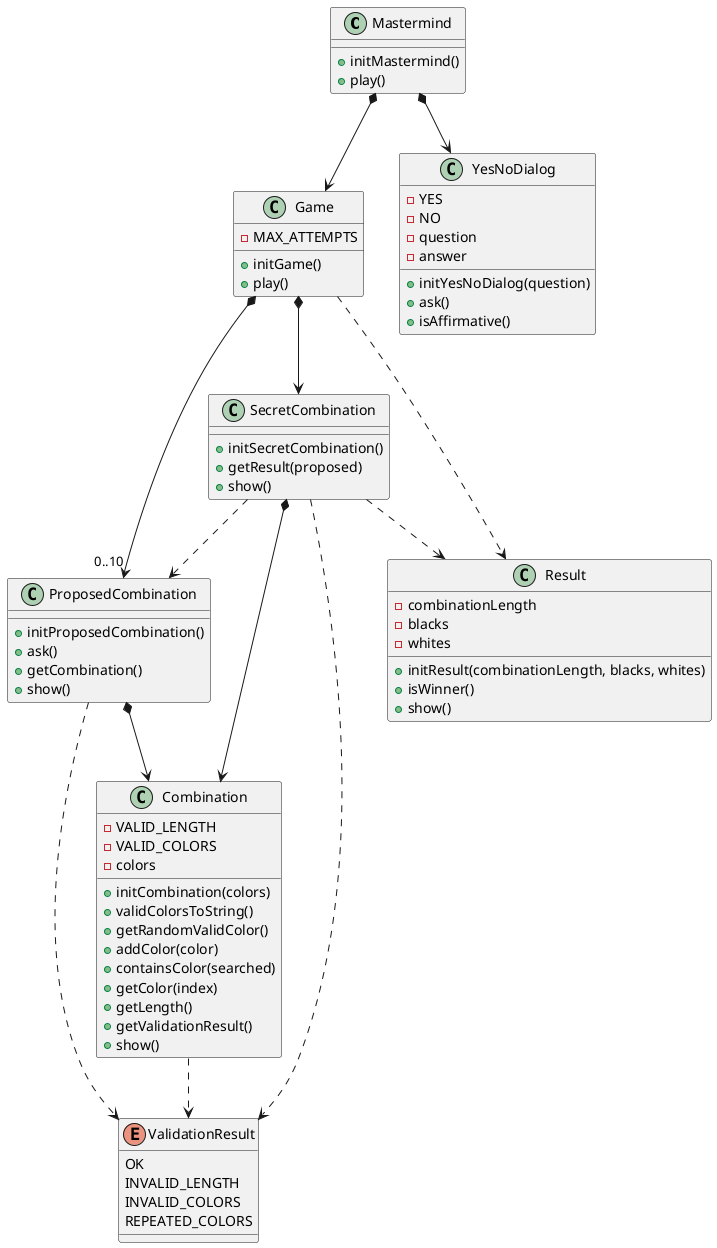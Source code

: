 @startuml analysis

class Mastermind{  

    + initMastermind()
    + play()    
}
Mastermind *--> Game
Mastermind *--> YesNoDialog

class Game{
    - MAX_ATTEMPTS

    + initGame()
    + play()      
}
Game *--> SecretCombination
Game *--> "0..10" ProposedCombination
Game .down.> Result

class SecretCombination{
    
    + initSecretCombination()    
    + getResult(proposed)
    + show()    

}
SecretCombination *-down-> Combination
SecretCombination .down.> ProposedCombination
SecretCombination .down.> Result
SecretCombination .down.> ValidationResult

class Combination{
    - VALID_LENGTH
    - VALID_COLORS    
    - colors

    + initCombination(colors)
    + validColorsToString()
    + getRandomValidColor()    
    + addColor(color)
    + containsColor(searched)      
    + getColor(index)
    + getLength()          
    + getValidationResult()
    + show()
}
Combination .down.> ValidationResult

enum ValidationResult{
    OK
    INVALID_LENGTH
    INVALID_COLORS
    REPEATED_COLORS
}

class ProposedCombination{

    + initProposedCombination()
    + ask()   
    + getCombination()  
    + show() 
}
ProposedCombination *-down-> Combination 
ProposedCombination .down.> ValidationResult

class Result{
    - combinationLength
    - blacks
    - whites

    + initResult(combinationLength, blacks, whites)
    + isWinner()
    + show()    
}

class YesNoDialog {
    - YES
    - NO
    - question
    - answer    

    + initYesNoDialog(question)
    + ask()
    + isAffirmative()
}
@enduml